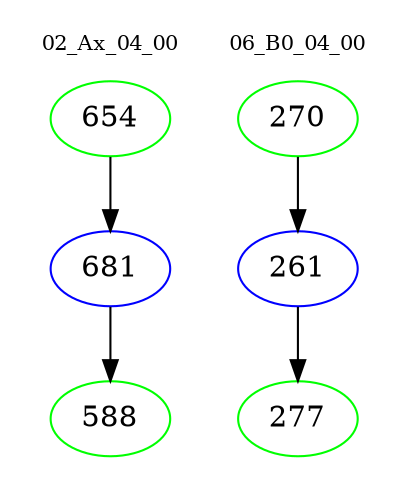 digraph{
subgraph cluster_0 {
color = white
label = "02_Ax_04_00";
fontsize=10;
T0_654 [label="654", color="green"]
T0_654 -> T0_681 [color="black"]
T0_681 [label="681", color="blue"]
T0_681 -> T0_588 [color="black"]
T0_588 [label="588", color="green"]
}
subgraph cluster_1 {
color = white
label = "06_B0_04_00";
fontsize=10;
T1_270 [label="270", color="green"]
T1_270 -> T1_261 [color="black"]
T1_261 [label="261", color="blue"]
T1_261 -> T1_277 [color="black"]
T1_277 [label="277", color="green"]
}
}
